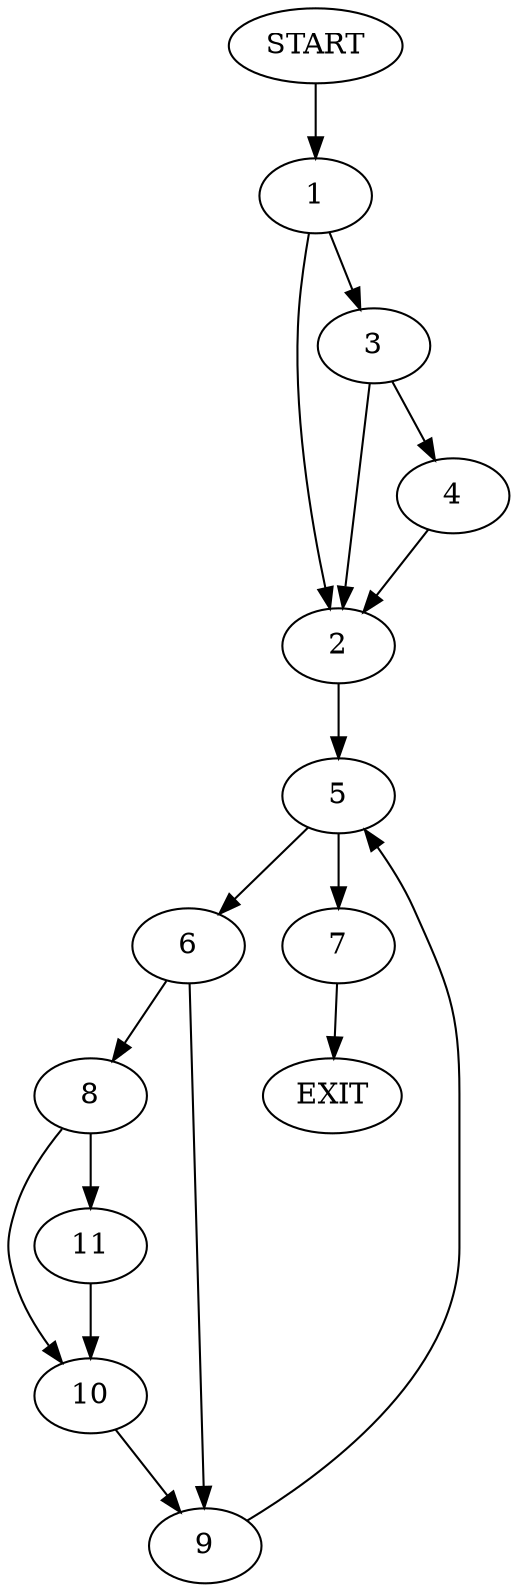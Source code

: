 digraph {
0 [label="START"]
12 [label="EXIT"]
0 -> 1
1 -> 2
1 -> 3
3 -> 2
3 -> 4
2 -> 5
4 -> 2
5 -> 6
5 -> 7
7 -> 12
6 -> 8
6 -> 9
9 -> 5
8 -> 10
8 -> 11
11 -> 10
10 -> 9
}

